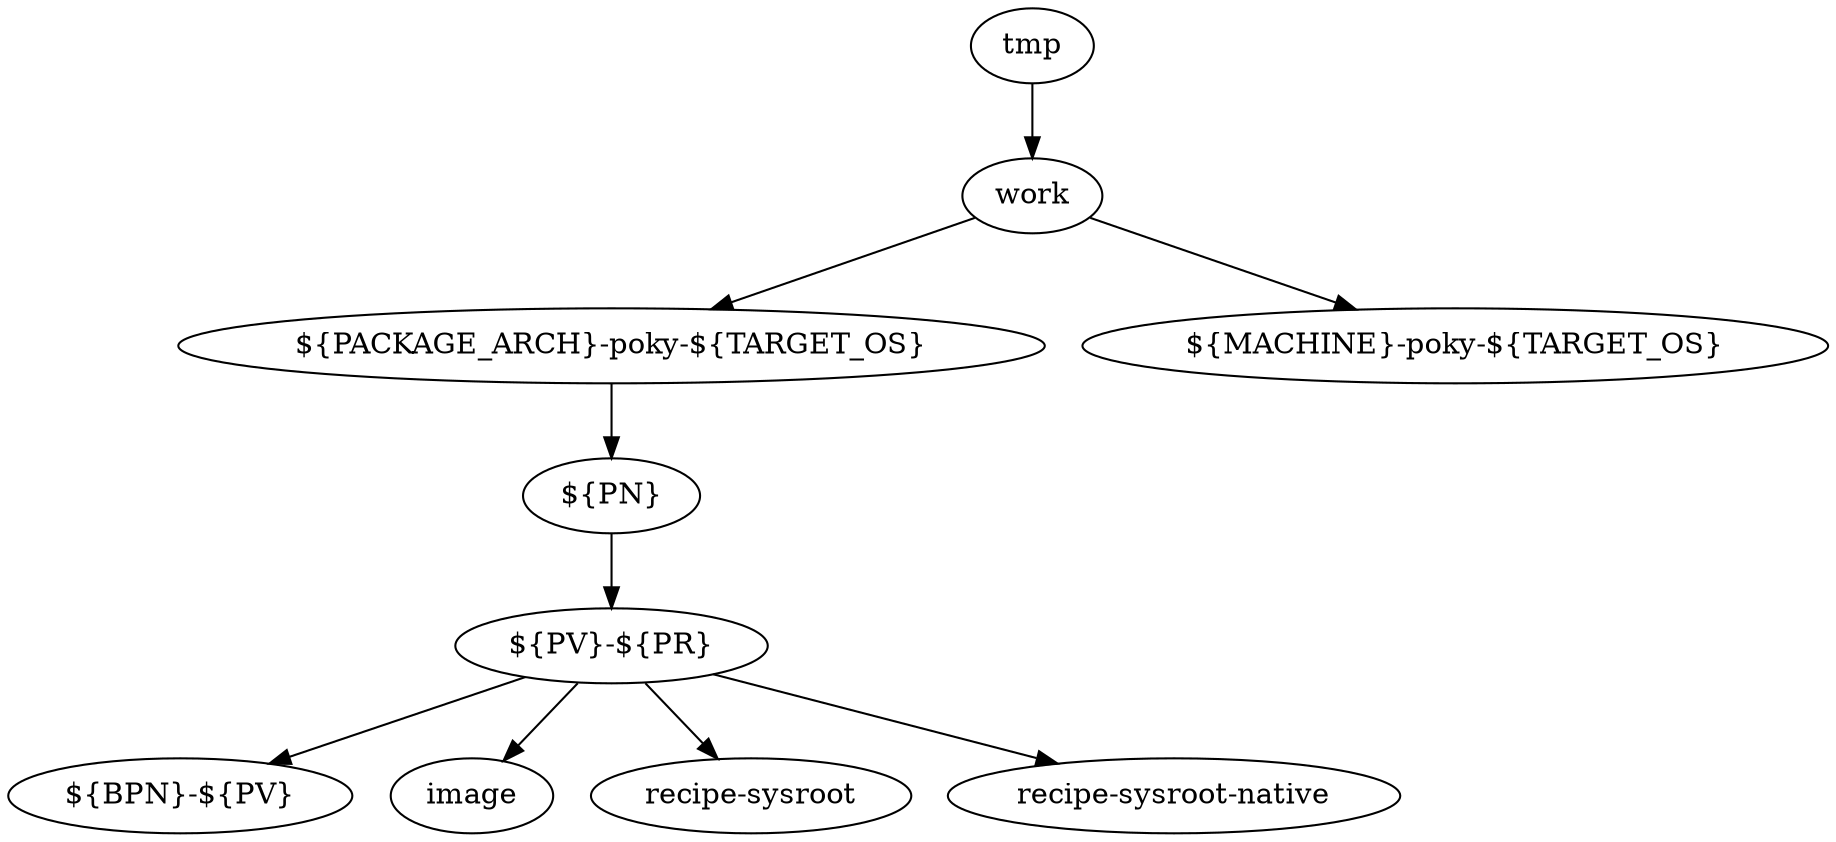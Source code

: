 
digraph poky_struct{
    tmp[label="tmp"];
    tmp_work[label="work"];
    tmp -> tmp_work;

    work_dir1[label="${PACKAGE_ARCH}-poky-${TARGET_OS}"];
    work_dir2[label="${MACHINE}-poky-${TARGET_OS}"];
    tmp_work ->   work_dir1,
                work_dir2;

    dir1_PackageName[label="${PN}"];

    # The location where the OpenEmbedded build system builds a recipe 
    PackageName_PackageVersion[label="${PV}-${PR}"];    

    # Contains the unpacked source files for a given recipe
    PackageVersion_BuildPackageName[label="${BPN}-${PV}"];


    work_dir1 -> dir1_PackageName;
    dir1_PackageName -> PackageName_PackageVersion;
    PackageName_PackageVersion -> PackageVersion_BuildPackageName;

    # Packaging occurs later using files from this holding directory.
    PackageVersion_Image[label="image"];
    PackageVersion_RecipeSysroot[label="recipe-sysroot"];
    PackageVersion_RecipeSysrootNative[label="recipe-sysroot-native"];

    PackageName_PackageVersion -> PackageVersion_Image;
    PackageName_PackageVersion -> PackageVersion_RecipeSysroot;
    PackageName_PackageVersion -> PackageVersion_RecipeSysrootNative;
}